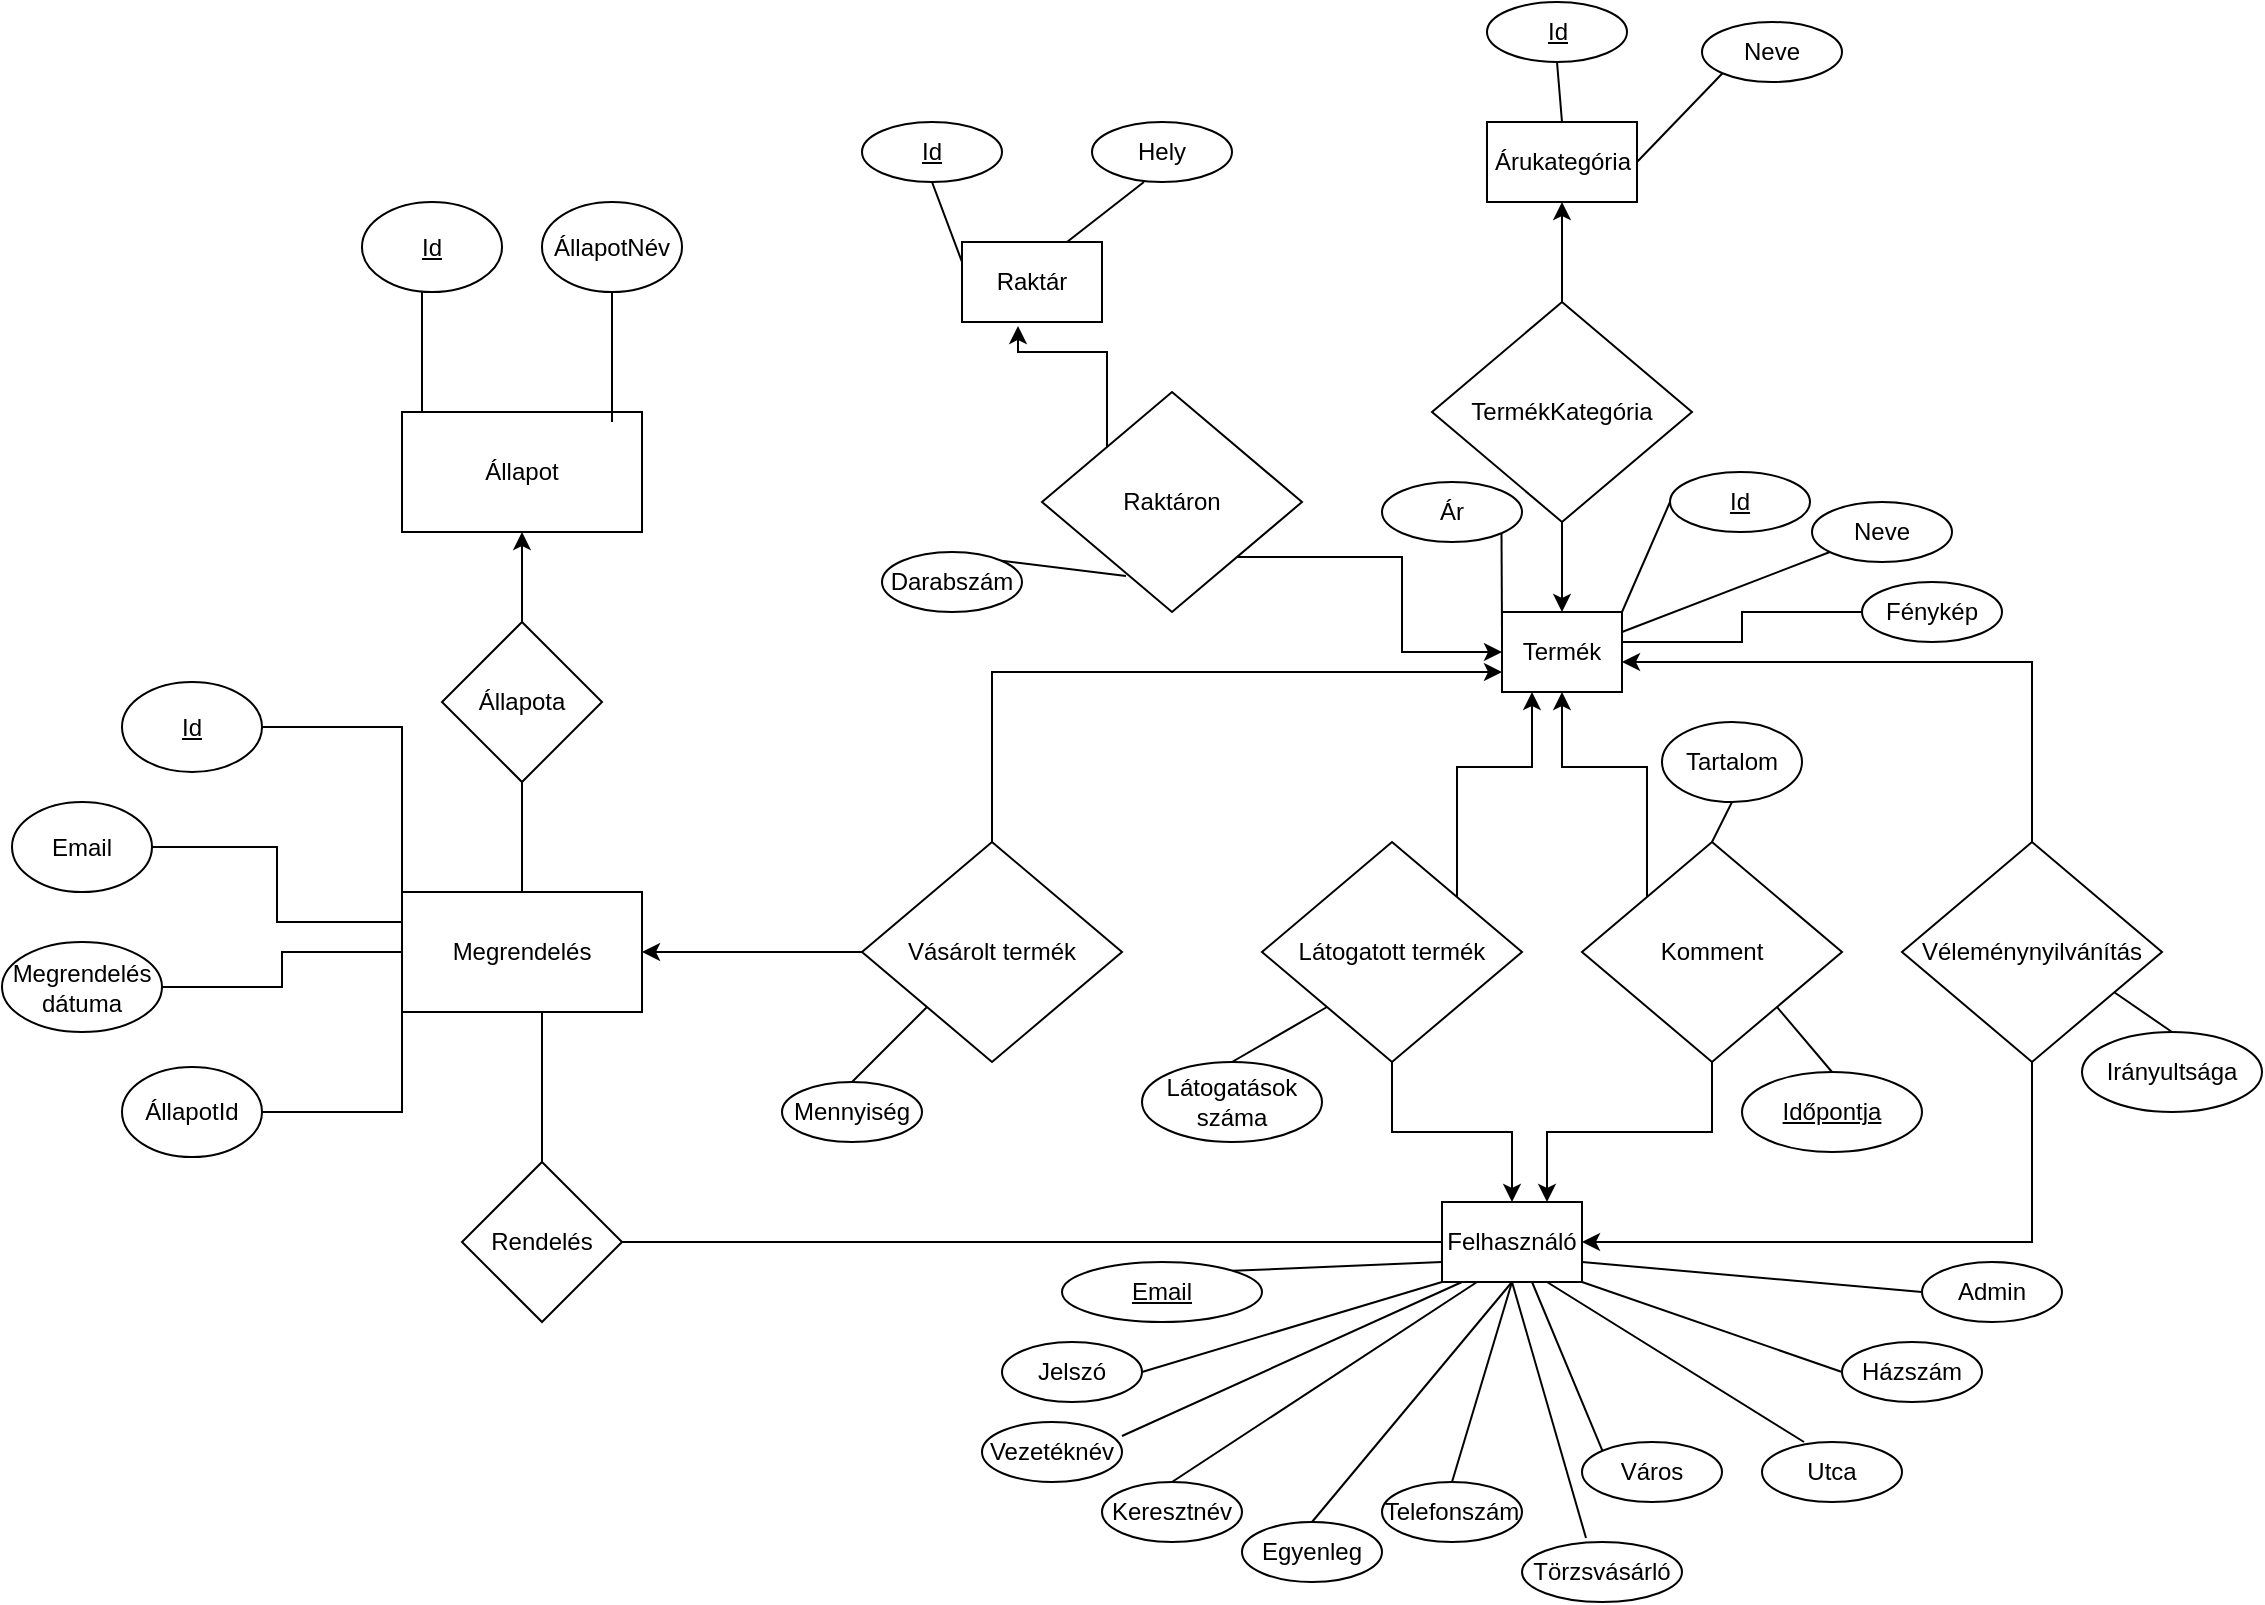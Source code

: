 <mxfile version="12.9.7" type="device"><diagram id="xVz5U0AVkh7Dro6SCvIJ" name="Page-1"><mxGraphModel dx="1422" dy="762" grid="1" gridSize="10" guides="1" tooltips="1" connect="1" arrows="1" fold="1" page="1" pageScale="1" pageWidth="1169" pageHeight="827" math="0" shadow="0"><root><mxCell id="0"/><mxCell id="1" parent="0"/><mxCell id="zAUvwHLgj3XHKn3lll0s-5" value="Termék" style="rounded=0;whiteSpace=wrap;html=1;" parent="1" vertex="1"><mxGeometry x="770" y="315" width="60" height="40" as="geometry"/></mxCell><mxCell id="zAUvwHLgj3XHKn3lll0s-6" value="Felhasználó" style="rounded=0;whiteSpace=wrap;html=1;" parent="1" vertex="1"><mxGeometry x="740" y="610" width="70" height="40" as="geometry"/></mxCell><mxCell id="zAUvwHLgj3XHKn3lll0s-7" value="Ár" style="ellipse;whiteSpace=wrap;html=1;" parent="1" vertex="1"><mxGeometry x="710" y="250" width="70" height="30" as="geometry"/></mxCell><mxCell id="zAUvwHLgj3XHKn3lll0s-9" value="Egyenleg" style="ellipse;whiteSpace=wrap;html=1;" parent="1" vertex="1"><mxGeometry x="640" y="770" width="70" height="30" as="geometry"/></mxCell><mxCell id="zAUvwHLgj3XHKn3lll0s-85" style="edgeStyle=orthogonalEdgeStyle;rounded=0;orthogonalLoop=1;jettySize=auto;html=1;exitX=0.5;exitY=0;exitDx=0;exitDy=0;entryX=0;entryY=0.75;entryDx=0;entryDy=0;" parent="1" source="zAUvwHLgj3XHKn3lll0s-12" target="zAUvwHLgj3XHKn3lll0s-5" edge="1"><mxGeometry relative="1" as="geometry"><Array as="points"><mxPoint x="515" y="345"/></Array></mxGeometry></mxCell><mxCell id="_xI9cGsBArZJ--BK9dHv-12" style="edgeStyle=orthogonalEdgeStyle;rounded=0;orthogonalLoop=1;jettySize=auto;html=1;entryX=1;entryY=0.5;entryDx=0;entryDy=0;startArrow=none;startFill=0;" parent="1" source="zAUvwHLgj3XHKn3lll0s-12" target="_xI9cGsBArZJ--BK9dHv-11" edge="1"><mxGeometry relative="1" as="geometry"/></mxCell><mxCell id="zAUvwHLgj3XHKn3lll0s-12" value="Vásárolt termék" style="rhombus;whiteSpace=wrap;html=1;strokeColor=#000000;" parent="1" vertex="1"><mxGeometry x="450" y="430" width="130" height="110" as="geometry"/></mxCell><mxCell id="zAUvwHLgj3XHKn3lll0s-13" value="Mennyiség" style="ellipse;whiteSpace=wrap;html=1;" parent="1" vertex="1"><mxGeometry x="410" y="550" width="70" height="30" as="geometry"/></mxCell><mxCell id="zAUvwHLgj3XHKn3lll0s-22" style="edgeStyle=orthogonalEdgeStyle;rounded=0;orthogonalLoop=1;jettySize=auto;html=1;exitX=0.5;exitY=1;exitDx=0;exitDy=0;entryX=0.5;entryY=0;entryDx=0;entryDy=0;" parent="1" source="zAUvwHLgj3XHKn3lll0s-14" target="zAUvwHLgj3XHKn3lll0s-6" edge="1"><mxGeometry relative="1" as="geometry"/></mxCell><mxCell id="zAUvwHLgj3XHKn3lll0s-86" style="edgeStyle=orthogonalEdgeStyle;rounded=0;orthogonalLoop=1;jettySize=auto;html=1;exitX=1;exitY=0;exitDx=0;exitDy=0;entryX=0.25;entryY=1;entryDx=0;entryDy=0;" parent="1" source="zAUvwHLgj3XHKn3lll0s-14" target="zAUvwHLgj3XHKn3lll0s-5" edge="1"><mxGeometry relative="1" as="geometry"/></mxCell><mxCell id="zAUvwHLgj3XHKn3lll0s-14" value="Látogatott termék" style="rhombus;whiteSpace=wrap;html=1;strokeColor=#000000;" parent="1" vertex="1"><mxGeometry x="650" y="430" width="130" height="110" as="geometry"/></mxCell><mxCell id="zAUvwHLgj3XHKn3lll0s-24" style="edgeStyle=orthogonalEdgeStyle;rounded=0;orthogonalLoop=1;jettySize=auto;html=1;exitX=0.5;exitY=1;exitDx=0;exitDy=0;entryX=0.75;entryY=0;entryDx=0;entryDy=0;" parent="1" source="zAUvwHLgj3XHKn3lll0s-15" target="zAUvwHLgj3XHKn3lll0s-6" edge="1"><mxGeometry relative="1" as="geometry"/></mxCell><mxCell id="zAUvwHLgj3XHKn3lll0s-87" style="edgeStyle=orthogonalEdgeStyle;rounded=0;orthogonalLoop=1;jettySize=auto;html=1;exitX=0;exitY=0;exitDx=0;exitDy=0;entryX=0.5;entryY=1;entryDx=0;entryDy=0;" parent="1" source="zAUvwHLgj3XHKn3lll0s-15" target="zAUvwHLgj3XHKn3lll0s-5" edge="1"><mxGeometry relative="1" as="geometry"/></mxCell><mxCell id="zAUvwHLgj3XHKn3lll0s-15" value="Komment" style="rhombus;whiteSpace=wrap;html=1;strokeColor=#000000;" parent="1" vertex="1"><mxGeometry x="810" y="430" width="130" height="110" as="geometry"/></mxCell><mxCell id="zAUvwHLgj3XHKn3lll0s-25" style="edgeStyle=orthogonalEdgeStyle;rounded=0;orthogonalLoop=1;jettySize=auto;html=1;exitX=0.5;exitY=1;exitDx=0;exitDy=0;entryX=1;entryY=0.5;entryDx=0;entryDy=0;" parent="1" source="zAUvwHLgj3XHKn3lll0s-16" target="zAUvwHLgj3XHKn3lll0s-6" edge="1"><mxGeometry relative="1" as="geometry"/></mxCell><mxCell id="_xI9cGsBArZJ--BK9dHv-10" style="edgeStyle=orthogonalEdgeStyle;rounded=0;orthogonalLoop=1;jettySize=auto;html=1;" parent="1" source="zAUvwHLgj3XHKn3lll0s-16" target="zAUvwHLgj3XHKn3lll0s-5" edge="1"><mxGeometry relative="1" as="geometry"><mxPoint x="950" y="330" as="targetPoint"/><Array as="points"><mxPoint x="1035" y="340"/></Array></mxGeometry></mxCell><mxCell id="zAUvwHLgj3XHKn3lll0s-16" value="Véleménynyilvánítás" style="rhombus;whiteSpace=wrap;html=1;strokeColor=#000000;" parent="1" vertex="1"><mxGeometry x="970" y="430" width="130" height="110" as="geometry"/></mxCell><mxCell id="zAUvwHLgj3XHKn3lll0s-37" style="edgeStyle=orthogonalEdgeStyle;rounded=0;orthogonalLoop=1;jettySize=auto;html=1;exitX=0.5;exitY=1;exitDx=0;exitDy=0;entryX=0.5;entryY=0;entryDx=0;entryDy=0;" parent="1" source="zAUvwHLgj3XHKn3lll0s-17" target="zAUvwHLgj3XHKn3lll0s-5" edge="1"><mxGeometry relative="1" as="geometry"/></mxCell><mxCell id="zAUvwHLgj3XHKn3lll0s-38" style="edgeStyle=orthogonalEdgeStyle;rounded=0;orthogonalLoop=1;jettySize=auto;html=1;exitX=0.5;exitY=0;exitDx=0;exitDy=0;entryX=0.5;entryY=1;entryDx=0;entryDy=0;" parent="1" source="zAUvwHLgj3XHKn3lll0s-17" target="zAUvwHLgj3XHKn3lll0s-18" edge="1"><mxGeometry relative="1" as="geometry"/></mxCell><mxCell id="zAUvwHLgj3XHKn3lll0s-17" value="TermékKategória" style="rhombus;whiteSpace=wrap;html=1;strokeColor=#000000;" parent="1" vertex="1"><mxGeometry x="735" y="160" width="130" height="110" as="geometry"/></mxCell><mxCell id="zAUvwHLgj3XHKn3lll0s-18" value="Árukategória" style="rounded=0;whiteSpace=wrap;html=1;" parent="1" vertex="1"><mxGeometry x="762.5" y="70" width="75" height="40" as="geometry"/></mxCell><mxCell id="zAUvwHLgj3XHKn3lll0s-27" value="" style="endArrow=none;html=1;exitX=0.5;exitY=0;exitDx=0;exitDy=0;entryX=0;entryY=1;entryDx=0;entryDy=0;" parent="1" source="zAUvwHLgj3XHKn3lll0s-13" target="zAUvwHLgj3XHKn3lll0s-12" edge="1"><mxGeometry width="50" height="50" relative="1" as="geometry"><mxPoint x="780" y="410" as="sourcePoint"/><mxPoint x="830" y="360" as="targetPoint"/></mxGeometry></mxCell><mxCell id="zAUvwHLgj3XHKn3lll0s-33" value="" style="endArrow=none;html=1;exitX=0;exitY=0.25;exitDx=0;exitDy=0;entryX=1;entryY=1;entryDx=0;entryDy=0;" parent="1" source="zAUvwHLgj3XHKn3lll0s-5" target="zAUvwHLgj3XHKn3lll0s-7" edge="1"><mxGeometry width="50" height="50" relative="1" as="geometry"><mxPoint x="620" y="370" as="sourcePoint"/><mxPoint x="670" y="320" as="targetPoint"/></mxGeometry></mxCell><mxCell id="zAUvwHLgj3XHKn3lll0s-34" value="" style="endArrow=none;html=1;exitX=0.5;exitY=1;exitDx=0;exitDy=0;entryX=0.5;entryY=0;entryDx=0;entryDy=0;" parent="1" source="zAUvwHLgj3XHKn3lll0s-6" target="zAUvwHLgj3XHKn3lll0s-9" edge="1"><mxGeometry width="50" height="50" relative="1" as="geometry"><mxPoint x="830" y="410" as="sourcePoint"/><mxPoint x="880" y="360" as="targetPoint"/></mxGeometry></mxCell><mxCell id="zAUvwHLgj3XHKn3lll0s-39" value="&lt;u&gt;Email&lt;/u&gt;" style="ellipse;whiteSpace=wrap;html=1;" parent="1" vertex="1"><mxGeometry x="550" y="640" width="100" height="30" as="geometry"/></mxCell><mxCell id="zAUvwHLgj3XHKn3lll0s-40" value="&lt;u&gt;Id&lt;/u&gt;" style="ellipse;whiteSpace=wrap;html=1;" parent="1" vertex="1"><mxGeometry x="854" y="245" width="70" height="30" as="geometry"/></mxCell><mxCell id="zAUvwHLgj3XHKn3lll0s-41" value="Vezetéknév" style="ellipse;whiteSpace=wrap;html=1;" parent="1" vertex="1"><mxGeometry x="510" y="720" width="70" height="30" as="geometry"/></mxCell><mxCell id="zAUvwHLgj3XHKn3lll0s-43" value="Keresztnév" style="ellipse;whiteSpace=wrap;html=1;" parent="1" vertex="1"><mxGeometry x="570" y="750" width="70" height="30" as="geometry"/></mxCell><mxCell id="zAUvwHLgj3XHKn3lll0s-44" value="Utca" style="ellipse;whiteSpace=wrap;html=1;" parent="1" vertex="1"><mxGeometry x="900" y="730" width="70" height="30" as="geometry"/></mxCell><mxCell id="zAUvwHLgj3XHKn3lll0s-45" value="Házszám" style="ellipse;whiteSpace=wrap;html=1;" parent="1" vertex="1"><mxGeometry x="940" y="680" width="70" height="30" as="geometry"/></mxCell><mxCell id="zAUvwHLgj3XHKn3lll0s-46" value="" style="endArrow=none;html=1;exitX=1;exitY=0;exitDx=0;exitDy=0;entryX=0;entryY=0.75;entryDx=0;entryDy=0;" parent="1" source="zAUvwHLgj3XHKn3lll0s-39" target="zAUvwHLgj3XHKn3lll0s-6" edge="1"><mxGeometry width="50" height="50" relative="1" as="geometry"><mxPoint x="830" y="410" as="sourcePoint"/><mxPoint x="880" y="360" as="targetPoint"/></mxGeometry></mxCell><mxCell id="zAUvwHLgj3XHKn3lll0s-47" value="" style="endArrow=none;html=1;exitX=1;exitY=0.233;exitDx=0;exitDy=0;entryX=0;entryY=0.75;entryDx=0;entryDy=0;exitPerimeter=0;" parent="1" source="zAUvwHLgj3XHKn3lll0s-41" edge="1"><mxGeometry width="50" height="50" relative="1" as="geometry"><mxPoint x="649.749" y="654.393" as="sourcePoint"/><mxPoint x="750" y="650" as="targetPoint"/></mxGeometry></mxCell><mxCell id="zAUvwHLgj3XHKn3lll0s-48" value="" style="endArrow=none;html=1;exitX=0.5;exitY=0;exitDx=0;exitDy=0;entryX=0.25;entryY=1;entryDx=0;entryDy=0;" parent="1" source="zAUvwHLgj3XHKn3lll0s-43" target="zAUvwHLgj3XHKn3lll0s-6" edge="1"><mxGeometry width="50" height="50" relative="1" as="geometry"><mxPoint x="659.749" y="664.393" as="sourcePoint"/><mxPoint x="760" y="660" as="targetPoint"/></mxGeometry></mxCell><mxCell id="zAUvwHLgj3XHKn3lll0s-51" value="" style="endArrow=none;html=1;exitX=0.75;exitY=1;exitDx=0;exitDy=0;entryX=0.3;entryY=0;entryDx=0;entryDy=0;entryPerimeter=0;" parent="1" source="zAUvwHLgj3XHKn3lll0s-6" target="zAUvwHLgj3XHKn3lll0s-44" edge="1"><mxGeometry width="50" height="50" relative="1" as="geometry"><mxPoint x="830" y="610" as="sourcePoint"/><mxPoint x="880" y="560" as="targetPoint"/></mxGeometry></mxCell><mxCell id="zAUvwHLgj3XHKn3lll0s-52" value="Admin" style="ellipse;whiteSpace=wrap;html=1;" parent="1" vertex="1"><mxGeometry x="980" y="640" width="70" height="30" as="geometry"/></mxCell><mxCell id="zAUvwHLgj3XHKn3lll0s-53" value="" style="endArrow=none;html=1;exitX=1;exitY=1;exitDx=0;exitDy=0;entryX=0;entryY=0.5;entryDx=0;entryDy=0;" parent="1" source="zAUvwHLgj3XHKn3lll0s-6" target="zAUvwHLgj3XHKn3lll0s-45" edge="1"><mxGeometry width="50" height="50" relative="1" as="geometry"><mxPoint x="802.5" y="660" as="sourcePoint"/><mxPoint x="861" y="710" as="targetPoint"/></mxGeometry></mxCell><mxCell id="zAUvwHLgj3XHKn3lll0s-54" value="" style="endArrow=none;html=1;exitX=1;exitY=0.75;exitDx=0;exitDy=0;entryX=0;entryY=0.5;entryDx=0;entryDy=0;" parent="1" source="zAUvwHLgj3XHKn3lll0s-6" target="zAUvwHLgj3XHKn3lll0s-52" edge="1"><mxGeometry width="50" height="50" relative="1" as="geometry"><mxPoint x="820" y="660" as="sourcePoint"/><mxPoint x="913.01" y="693" as="targetPoint"/></mxGeometry></mxCell><mxCell id="zAUvwHLgj3XHKn3lll0s-55" value="Telefonszám" style="ellipse;whiteSpace=wrap;html=1;" parent="1" vertex="1"><mxGeometry x="710" y="750" width="70" height="30" as="geometry"/></mxCell><mxCell id="zAUvwHLgj3XHKn3lll0s-56" value="Város" style="ellipse;whiteSpace=wrap;html=1;" parent="1" vertex="1"><mxGeometry x="810" y="730" width="70" height="30" as="geometry"/></mxCell><mxCell id="zAUvwHLgj3XHKn3lll0s-57" value="Látogatások száma" style="ellipse;whiteSpace=wrap;html=1;" parent="1" vertex="1"><mxGeometry x="590" y="540" width="90" height="40" as="geometry"/></mxCell><mxCell id="zAUvwHLgj3XHKn3lll0s-58" value="&lt;u&gt;Időpontja&lt;/u&gt;" style="ellipse;whiteSpace=wrap;html=1;" parent="1" vertex="1"><mxGeometry x="890" y="545" width="90" height="40" as="geometry"/></mxCell><mxCell id="zAUvwHLgj3XHKn3lll0s-59" value="Irányultsága" style="ellipse;whiteSpace=wrap;html=1;" parent="1" vertex="1"><mxGeometry x="1060" y="525" width="90" height="40" as="geometry"/></mxCell><mxCell id="zAUvwHLgj3XHKn3lll0s-60" value="" style="endArrow=none;html=1;exitX=0.5;exitY=0;exitDx=0;exitDy=0;entryX=0;entryY=1;entryDx=0;entryDy=0;" parent="1" source="zAUvwHLgj3XHKn3lll0s-57" target="zAUvwHLgj3XHKn3lll0s-14" edge="1"><mxGeometry width="50" height="50" relative="1" as="geometry"><mxPoint x="830" y="410" as="sourcePoint"/><mxPoint x="880" y="360" as="targetPoint"/></mxGeometry></mxCell><mxCell id="zAUvwHLgj3XHKn3lll0s-61" value="" style="endArrow=none;html=1;exitX=0.5;exitY=0;exitDx=0;exitDy=0;entryX=1;entryY=1;entryDx=0;entryDy=0;" parent="1" source="zAUvwHLgj3XHKn3lll0s-58" target="zAUvwHLgj3XHKn3lll0s-15" edge="1"><mxGeometry width="50" height="50" relative="1" as="geometry"><mxPoint x="645" y="550" as="sourcePoint"/><mxPoint x="692.5" y="522.5" as="targetPoint"/></mxGeometry></mxCell><mxCell id="zAUvwHLgj3XHKn3lll0s-62" value="" style="endArrow=none;html=1;exitX=0.5;exitY=0;exitDx=0;exitDy=0;entryX=0.815;entryY=0.682;entryDx=0;entryDy=0;entryPerimeter=0;" parent="1" source="zAUvwHLgj3XHKn3lll0s-59" target="zAUvwHLgj3XHKn3lll0s-16" edge="1"><mxGeometry width="50" height="50" relative="1" as="geometry"><mxPoint x="945" y="560" as="sourcePoint"/><mxPoint x="915.03" y="530.97" as="targetPoint"/></mxGeometry></mxCell><mxCell id="zAUvwHLgj3XHKn3lll0s-63" value="Neve" style="ellipse;whiteSpace=wrap;html=1;" parent="1" vertex="1"><mxGeometry x="925" y="260" width="70" height="30" as="geometry"/></mxCell><mxCell id="zAUvwHLgj3XHKn3lll0s-64" value="" style="endArrow=none;html=1;exitX=1;exitY=0;exitDx=0;exitDy=0;entryX=0;entryY=0.5;entryDx=0;entryDy=0;" parent="1" source="zAUvwHLgj3XHKn3lll0s-5" target="zAUvwHLgj3XHKn3lll0s-40" edge="1"><mxGeometry width="50" height="50" relative="1" as="geometry"><mxPoint x="830" y="410" as="sourcePoint"/><mxPoint x="880" y="360" as="targetPoint"/></mxGeometry></mxCell><mxCell id="zAUvwHLgj3XHKn3lll0s-65" value="" style="endArrow=none;html=1;exitX=1;exitY=0.25;exitDx=0;exitDy=0;" parent="1" source="zAUvwHLgj3XHKn3lll0s-5" target="zAUvwHLgj3XHKn3lll0s-63" edge="1"><mxGeometry width="50" height="50" relative="1" as="geometry"><mxPoint x="840" y="335" as="sourcePoint"/><mxPoint x="940" y="295" as="targetPoint"/></mxGeometry></mxCell><mxCell id="zAUvwHLgj3XHKn3lll0s-67" value="Raktár" style="rounded=0;whiteSpace=wrap;html=1;" parent="1" vertex="1"><mxGeometry x="500" y="130" width="70" height="40" as="geometry"/></mxCell><mxCell id="zAUvwHLgj3XHKn3lll0s-70" style="edgeStyle=orthogonalEdgeStyle;rounded=0;orthogonalLoop=1;jettySize=auto;html=1;exitX=0;exitY=0;exitDx=0;exitDy=0;entryX=0.4;entryY=1.05;entryDx=0;entryDy=0;entryPerimeter=0;" parent="1" source="zAUvwHLgj3XHKn3lll0s-68" target="zAUvwHLgj3XHKn3lll0s-67" edge="1"><mxGeometry relative="1" as="geometry"/></mxCell><mxCell id="zAUvwHLgj3XHKn3lll0s-78" style="edgeStyle=orthogonalEdgeStyle;rounded=0;orthogonalLoop=1;jettySize=auto;html=1;exitX=1;exitY=1;exitDx=0;exitDy=0;entryX=0;entryY=0.5;entryDx=0;entryDy=0;" parent="1" source="zAUvwHLgj3XHKn3lll0s-68" target="zAUvwHLgj3XHKn3lll0s-5" edge="1"><mxGeometry relative="1" as="geometry"/></mxCell><mxCell id="zAUvwHLgj3XHKn3lll0s-68" value="Raktáron" style="rhombus;whiteSpace=wrap;html=1;strokeColor=#000000;" parent="1" vertex="1"><mxGeometry x="540" y="205" width="130" height="110" as="geometry"/></mxCell><mxCell id="zAUvwHLgj3XHKn3lll0s-72" value="Darabszám" style="ellipse;whiteSpace=wrap;html=1;" parent="1" vertex="1"><mxGeometry x="460" y="285" width="70" height="30" as="geometry"/></mxCell><mxCell id="zAUvwHLgj3XHKn3lll0s-74" value="" style="endArrow=none;html=1;exitX=1;exitY=0;exitDx=0;exitDy=0;entryX=0.323;entryY=0.836;entryDx=0;entryDy=0;entryPerimeter=0;" parent="1" source="zAUvwHLgj3XHKn3lll0s-72" target="zAUvwHLgj3XHKn3lll0s-68" edge="1"><mxGeometry width="50" height="50" relative="1" as="geometry"><mxPoint x="647.5" y="297.5" as="sourcePoint"/><mxPoint x="780" y="345" as="targetPoint"/></mxGeometry></mxCell><mxCell id="zAUvwHLgj3XHKn3lll0s-76" value="&lt;u&gt;Id&lt;/u&gt;" style="ellipse;whiteSpace=wrap;html=1;" parent="1" vertex="1"><mxGeometry x="450" y="70" width="70" height="30" as="geometry"/></mxCell><mxCell id="zAUvwHLgj3XHKn3lll0s-77" value="Hely" style="ellipse;whiteSpace=wrap;html=1;" parent="1" vertex="1"><mxGeometry x="565" y="70" width="70" height="30" as="geometry"/></mxCell><mxCell id="zAUvwHLgj3XHKn3lll0s-79" value="" style="endArrow=none;html=1;exitX=0;exitY=0.25;exitDx=0;exitDy=0;entryX=0.5;entryY=1;entryDx=0;entryDy=0;" parent="1" source="zAUvwHLgj3XHKn3lll0s-67" target="zAUvwHLgj3XHKn3lll0s-76" edge="1"><mxGeometry width="50" height="50" relative="1" as="geometry"><mxPoint x="830" y="410" as="sourcePoint"/><mxPoint x="880" y="360" as="targetPoint"/></mxGeometry></mxCell><mxCell id="zAUvwHLgj3XHKn3lll0s-80" value="" style="endArrow=none;html=1;exitX=0.75;exitY=0;exitDx=0;exitDy=0;entryX=0.371;entryY=1;entryDx=0;entryDy=0;entryPerimeter=0;" parent="1" source="zAUvwHLgj3XHKn3lll0s-67" target="zAUvwHLgj3XHKn3lll0s-77" edge="1"><mxGeometry width="50" height="50" relative="1" as="geometry"><mxPoint x="510" y="150" as="sourcePoint"/><mxPoint x="495" y="110" as="targetPoint"/></mxGeometry></mxCell><mxCell id="zAUvwHLgj3XHKn3lll0s-81" value="Jelszó" style="ellipse;whiteSpace=wrap;html=1;" parent="1" vertex="1"><mxGeometry x="520" y="680" width="70" height="30" as="geometry"/></mxCell><mxCell id="zAUvwHLgj3XHKn3lll0s-82" value="" style="endArrow=none;html=1;exitX=1;exitY=0.5;exitDx=0;exitDy=0;entryX=0;entryY=1;entryDx=0;entryDy=0;" parent="1" source="zAUvwHLgj3XHKn3lll0s-81" target="zAUvwHLgj3XHKn3lll0s-6" edge="1"><mxGeometry width="50" height="50" relative="1" as="geometry"><mxPoint x="590" y="736.99" as="sourcePoint"/><mxPoint x="760" y="660" as="targetPoint"/></mxGeometry></mxCell><mxCell id="zAUvwHLgj3XHKn3lll0s-83" value="" style="endArrow=none;html=1;exitX=0.5;exitY=1;exitDx=0;exitDy=0;entryX=0.5;entryY=0;entryDx=0;entryDy=0;" parent="1" source="zAUvwHLgj3XHKn3lll0s-6" target="zAUvwHLgj3XHKn3lll0s-55" edge="1"><mxGeometry width="50" height="50" relative="1" as="geometry"><mxPoint x="802.5" y="660" as="sourcePoint"/><mxPoint x="941" y="740" as="targetPoint"/></mxGeometry></mxCell><mxCell id="zAUvwHLgj3XHKn3lll0s-84" value="" style="endArrow=none;html=1;exitX=0.643;exitY=1;exitDx=0;exitDy=0;entryX=0;entryY=0;entryDx=0;entryDy=0;exitPerimeter=0;" parent="1" source="zAUvwHLgj3XHKn3lll0s-6" target="zAUvwHLgj3XHKn3lll0s-56" edge="1"><mxGeometry width="50" height="50" relative="1" as="geometry"><mxPoint x="785" y="660" as="sourcePoint"/><mxPoint x="770.02" y="750.99" as="targetPoint"/></mxGeometry></mxCell><mxCell id="zAUvwHLgj3XHKn3lll0s-89" value="&lt;u&gt;Id&lt;/u&gt;" style="ellipse;whiteSpace=wrap;html=1;" parent="1" vertex="1"><mxGeometry x="762.5" y="10" width="70" height="30" as="geometry"/></mxCell><mxCell id="zAUvwHLgj3XHKn3lll0s-90" value="Neve" style="ellipse;whiteSpace=wrap;html=1;" parent="1" vertex="1"><mxGeometry x="870" y="20" width="70" height="30" as="geometry"/></mxCell><mxCell id="zAUvwHLgj3XHKn3lll0s-91" value="" style="endArrow=none;html=1;exitX=0.5;exitY=0;exitDx=0;exitDy=0;entryX=0.5;entryY=1;entryDx=0;entryDy=0;" parent="1" source="zAUvwHLgj3XHKn3lll0s-18" target="zAUvwHLgj3XHKn3lll0s-89" edge="1"><mxGeometry width="50" height="50" relative="1" as="geometry"><mxPoint x="830" y="210" as="sourcePoint"/><mxPoint x="880" y="160" as="targetPoint"/></mxGeometry></mxCell><mxCell id="zAUvwHLgj3XHKn3lll0s-92" value="" style="endArrow=none;html=1;exitX=1;exitY=0.5;exitDx=0;exitDy=0;entryX=0;entryY=1;entryDx=0;entryDy=0;" parent="1" source="zAUvwHLgj3XHKn3lll0s-18" target="zAUvwHLgj3XHKn3lll0s-90" edge="1"><mxGeometry width="50" height="50" relative="1" as="geometry"><mxPoint x="810" y="80" as="sourcePoint"/><mxPoint x="875.251" y="55.607" as="targetPoint"/></mxGeometry></mxCell><mxCell id="zAUvwHLgj3XHKn3lll0s-93" value="Törzsvásárló" style="ellipse;whiteSpace=wrap;html=1;" parent="1" vertex="1"><mxGeometry x="780" y="780" width="80" height="30" as="geometry"/></mxCell><mxCell id="zAUvwHLgj3XHKn3lll0s-94" value="" style="endArrow=none;html=1;exitX=0.5;exitY=1;exitDx=0;exitDy=0;entryX=0.4;entryY=-0.067;entryDx=0;entryDy=0;entryPerimeter=0;" parent="1" source="zAUvwHLgj3XHKn3lll0s-6" target="zAUvwHLgj3XHKn3lll0s-93" edge="1"><mxGeometry width="50" height="50" relative="1" as="geometry"><mxPoint x="785" y="660" as="sourcePoint"/><mxPoint x="740.02" y="810.99" as="targetPoint"/></mxGeometry></mxCell><mxCell id="_xI9cGsBArZJ--BK9dHv-1" value="Tartalom" style="ellipse;whiteSpace=wrap;html=1;strokeColor=#000000;" parent="1" vertex="1"><mxGeometry x="850" y="370" width="70" height="40" as="geometry"/></mxCell><mxCell id="_xI9cGsBArZJ--BK9dHv-2" value="" style="endArrow=none;html=1;exitX=0.5;exitY=0;exitDx=0;exitDy=0;entryX=0.5;entryY=1;entryDx=0;entryDy=0;" parent="1" source="zAUvwHLgj3XHKn3lll0s-15" target="_xI9cGsBArZJ--BK9dHv-1" edge="1"><mxGeometry width="50" height="50" relative="1" as="geometry"><mxPoint x="840" y="450" as="sourcePoint"/><mxPoint x="890" y="400" as="targetPoint"/></mxGeometry></mxCell><mxCell id="_xI9cGsBArZJ--BK9dHv-11" value="Megrendelés" style="rounded=0;whiteSpace=wrap;html=1;strokeColor=#000000;" parent="1" vertex="1"><mxGeometry x="220" y="455" width="120" height="60" as="geometry"/></mxCell><mxCell id="_xI9cGsBArZJ--BK9dHv-17" style="edgeStyle=orthogonalEdgeStyle;rounded=0;orthogonalLoop=1;jettySize=auto;html=1;startArrow=none;startFill=0;endArrow=none;endFill=0;" parent="1" source="_xI9cGsBArZJ--BK9dHv-14" target="zAUvwHLgj3XHKn3lll0s-6" edge="1"><mxGeometry relative="1" as="geometry"/></mxCell><mxCell id="_xI9cGsBArZJ--BK9dHv-18" style="edgeStyle=orthogonalEdgeStyle;rounded=0;orthogonalLoop=1;jettySize=auto;html=1;startArrow=none;startFill=0;endArrow=none;endFill=0;" parent="1" source="_xI9cGsBArZJ--BK9dHv-14" target="_xI9cGsBArZJ--BK9dHv-11" edge="1"><mxGeometry relative="1" as="geometry"><Array as="points"><mxPoint x="290" y="540"/><mxPoint x="290" y="540"/></Array></mxGeometry></mxCell><mxCell id="_xI9cGsBArZJ--BK9dHv-14" value="Rendelés" style="rhombus;whiteSpace=wrap;html=1;strokeColor=#000000;" parent="1" vertex="1"><mxGeometry x="250" y="590" width="80" height="80" as="geometry"/></mxCell><mxCell id="_xI9cGsBArZJ--BK9dHv-22" style="edgeStyle=orthogonalEdgeStyle;rounded=0;orthogonalLoop=1;jettySize=auto;html=1;entryX=0.5;entryY=0;entryDx=0;entryDy=0;startArrow=classic;startFill=1;endArrow=none;endFill=0;" parent="1" source="_xI9cGsBArZJ--BK9dHv-19" target="_xI9cGsBArZJ--BK9dHv-20" edge="1"><mxGeometry relative="1" as="geometry"/></mxCell><mxCell id="_xI9cGsBArZJ--BK9dHv-19" value="Állapot" style="rounded=0;whiteSpace=wrap;html=1;strokeColor=#000000;" parent="1" vertex="1"><mxGeometry x="220" y="215" width="120" height="60" as="geometry"/></mxCell><mxCell id="_xI9cGsBArZJ--BK9dHv-23" style="edgeStyle=orthogonalEdgeStyle;rounded=0;orthogonalLoop=1;jettySize=auto;html=1;entryX=0.5;entryY=0;entryDx=0;entryDy=0;startArrow=none;startFill=0;endArrow=none;endFill=0;" parent="1" source="_xI9cGsBArZJ--BK9dHv-20" target="_xI9cGsBArZJ--BK9dHv-11" edge="1"><mxGeometry relative="1" as="geometry"/></mxCell><mxCell id="_xI9cGsBArZJ--BK9dHv-20" value="Állapota" style="rhombus;whiteSpace=wrap;html=1;strokeColor=#000000;" parent="1" vertex="1"><mxGeometry x="240" y="320" width="80" height="80" as="geometry"/></mxCell><mxCell id="_xI9cGsBArZJ--BK9dHv-27" style="edgeStyle=orthogonalEdgeStyle;rounded=0;orthogonalLoop=1;jettySize=auto;html=1;startArrow=none;startFill=0;endArrow=none;endFill=0;" parent="1" source="_xI9cGsBArZJ--BK9dHv-24" target="_xI9cGsBArZJ--BK9dHv-19" edge="1"><mxGeometry relative="1" as="geometry"><Array as="points"><mxPoint x="230" y="200"/><mxPoint x="230" y="200"/></Array></mxGeometry></mxCell><mxCell id="_xI9cGsBArZJ--BK9dHv-24" value="&lt;u&gt;Id&lt;/u&gt;" style="ellipse;whiteSpace=wrap;html=1;strokeColor=#000000;" parent="1" vertex="1"><mxGeometry x="200" y="110" width="70" height="45" as="geometry"/></mxCell><mxCell id="_xI9cGsBArZJ--BK9dHv-28" style="edgeStyle=orthogonalEdgeStyle;rounded=0;orthogonalLoop=1;jettySize=auto;html=1;entryX=0.875;entryY=0.083;entryDx=0;entryDy=0;entryPerimeter=0;startArrow=none;startFill=0;endArrow=none;endFill=0;" parent="1" source="_xI9cGsBArZJ--BK9dHv-26" target="_xI9cGsBArZJ--BK9dHv-19" edge="1"><mxGeometry relative="1" as="geometry"/></mxCell><mxCell id="_xI9cGsBArZJ--BK9dHv-26" value="ÁllapotNév" style="ellipse;whiteSpace=wrap;html=1;strokeColor=#000000;" parent="1" vertex="1"><mxGeometry x="290" y="110" width="70" height="45" as="geometry"/></mxCell><mxCell id="_xI9cGsBArZJ--BK9dHv-34" style="edgeStyle=orthogonalEdgeStyle;rounded=0;orthogonalLoop=1;jettySize=auto;html=1;entryX=0;entryY=0.25;entryDx=0;entryDy=0;startArrow=none;startFill=0;endArrow=none;endFill=0;" parent="1" source="_xI9cGsBArZJ--BK9dHv-29" target="_xI9cGsBArZJ--BK9dHv-11" edge="1"><mxGeometry relative="1" as="geometry"/></mxCell><mxCell id="_xI9cGsBArZJ--BK9dHv-29" value="Email" style="ellipse;whiteSpace=wrap;html=1;strokeColor=#000000;" parent="1" vertex="1"><mxGeometry x="25" y="410" width="70" height="45" as="geometry"/></mxCell><mxCell id="_xI9cGsBArZJ--BK9dHv-33" style="edgeStyle=orthogonalEdgeStyle;rounded=0;orthogonalLoop=1;jettySize=auto;html=1;entryX=0;entryY=0;entryDx=0;entryDy=0;startArrow=none;startFill=0;endArrow=none;endFill=0;" parent="1" source="_xI9cGsBArZJ--BK9dHv-30" target="_xI9cGsBArZJ--BK9dHv-11" edge="1"><mxGeometry relative="1" as="geometry"/></mxCell><mxCell id="_xI9cGsBArZJ--BK9dHv-30" value="&lt;u&gt;Id&lt;/u&gt;" style="ellipse;whiteSpace=wrap;html=1;strokeColor=#000000;" parent="1" vertex="1"><mxGeometry x="80" y="350" width="70" height="45" as="geometry"/></mxCell><mxCell id="_xI9cGsBArZJ--BK9dHv-35" style="edgeStyle=orthogonalEdgeStyle;rounded=0;orthogonalLoop=1;jettySize=auto;html=1;entryX=0;entryY=0.5;entryDx=0;entryDy=0;startArrow=none;startFill=0;endArrow=none;endFill=0;" parent="1" source="_xI9cGsBArZJ--BK9dHv-31" target="_xI9cGsBArZJ--BK9dHv-11" edge="1"><mxGeometry relative="1" as="geometry"/></mxCell><mxCell id="_xI9cGsBArZJ--BK9dHv-31" value="Megrendelés dátuma" style="ellipse;whiteSpace=wrap;html=1;strokeColor=#000000;" parent="1" vertex="1"><mxGeometry x="20" y="480" width="80" height="45" as="geometry"/></mxCell><mxCell id="_xI9cGsBArZJ--BK9dHv-36" style="edgeStyle=orthogonalEdgeStyle;rounded=0;orthogonalLoop=1;jettySize=auto;html=1;entryX=0;entryY=1;entryDx=0;entryDy=0;startArrow=none;startFill=0;endArrow=none;endFill=0;" parent="1" source="_xI9cGsBArZJ--BK9dHv-32" target="_xI9cGsBArZJ--BK9dHv-11" edge="1"><mxGeometry relative="1" as="geometry"/></mxCell><mxCell id="_xI9cGsBArZJ--BK9dHv-32" value="ÁllapotId" style="ellipse;whiteSpace=wrap;html=1;strokeColor=#000000;" parent="1" vertex="1"><mxGeometry x="80" y="542.5" width="70" height="45" as="geometry"/></mxCell><mxCell id="_xI9cGsBArZJ--BK9dHv-38" style="edgeStyle=orthogonalEdgeStyle;rounded=0;orthogonalLoop=1;jettySize=auto;html=1;entryX=1;entryY=0.5;entryDx=0;entryDy=0;startArrow=none;startFill=0;endArrow=none;endFill=0;" parent="1" source="_xI9cGsBArZJ--BK9dHv-37" target="zAUvwHLgj3XHKn3lll0s-5" edge="1"><mxGeometry relative="1" as="geometry"><Array as="points"><mxPoint x="890" y="315"/><mxPoint x="890" y="330"/><mxPoint x="830" y="330"/></Array></mxGeometry></mxCell><mxCell id="_xI9cGsBArZJ--BK9dHv-37" value="Fénykép" style="ellipse;whiteSpace=wrap;html=1;" parent="1" vertex="1"><mxGeometry x="950" y="300" width="70" height="30" as="geometry"/></mxCell></root></mxGraphModel></diagram></mxfile>